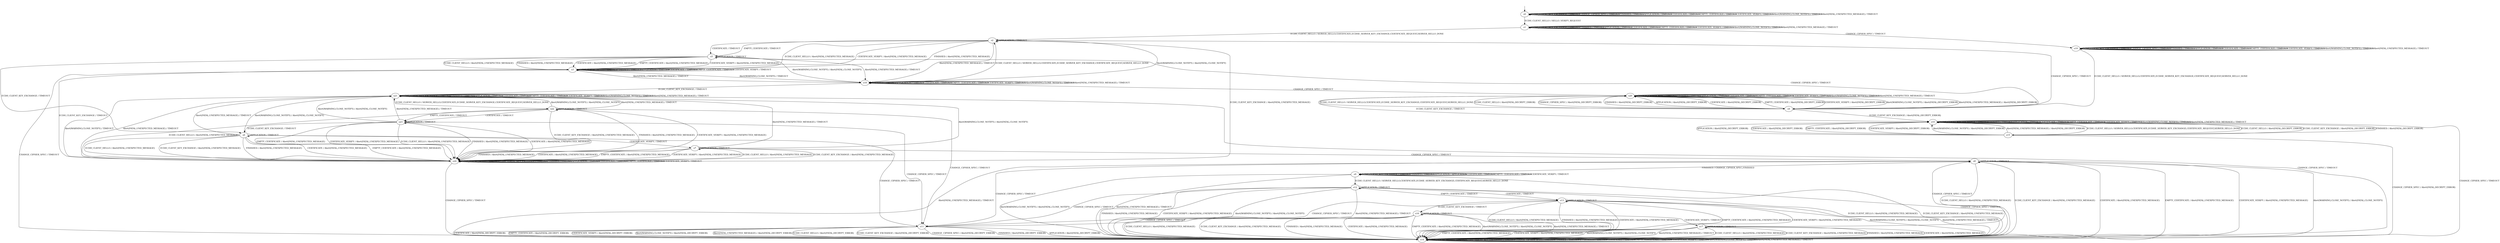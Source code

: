 digraph h5 {
s0 [label="s0"];
s1 [label="s1"];
s2 [label="s2"];
s19 [label="s19"];
s3 [label="s3"];
s4 [label="s4"];
s5 [label="s5"];
s18 [label="s18"];
s24 [label="s24"];
s6 [label="s6"];
s10 [label="s10"];
s14 [label="s14"];
s20 [label="s20"];
s7 [label="s7"];
s11 [label="s11"];
s15 [label="s15"];
s21 [label="s21"];
s8 [label="s8"];
s22 [label="s22"];
s9 [label="s9"];
s23 [label="s23"];
s12 [label="s12"];
s13 [label="s13"];
s16 [label="s16"];
s17 [label="s17"];
s0 -> s1 [label="ECDH_CLIENT_HELLO / HELLO_VERIFY_REQUEST"];
s0 -> s0 [label="ECDH_CLIENT_KEY_EXCHANGE / TIMEOUT"];
s0 -> s0 [label="CHANGE_CIPHER_SPEC / TIMEOUT"];
s0 -> s0 [label="FINISHED / TIMEOUT"];
s0 -> s0 [label="APPLICATION / TIMEOUT"];
s0 -> s0 [label="CERTIFICATE / TIMEOUT"];
s0 -> s0 [label="EMPTY_CERTIFICATE / TIMEOUT"];
s0 -> s0 [label="CERTIFICATE_VERIFY / TIMEOUT"];
s0 -> s0 [label="Alert(WARNING,CLOSE_NOTIFY) / TIMEOUT"];
s0 -> s0 [label="Alert(FATAL,UNEXPECTED_MESSAGE) / TIMEOUT"];
s1 -> s2 [label="ECDH_CLIENT_HELLO / SERVER_HELLO,CERTIFICATE,ECDHE_SERVER_KEY_EXCHANGE,CERTIFICATE_REQUEST,SERVER_HELLO_DONE"];
s1 -> s1 [label="ECDH_CLIENT_KEY_EXCHANGE / TIMEOUT"];
s1 -> s19 [label="CHANGE_CIPHER_SPEC / TIMEOUT"];
s1 -> s1 [label="FINISHED / TIMEOUT"];
s1 -> s1 [label="APPLICATION / TIMEOUT"];
s1 -> s1 [label="CERTIFICATE / TIMEOUT"];
s1 -> s1 [label="EMPTY_CERTIFICATE / TIMEOUT"];
s1 -> s1 [label="CERTIFICATE_VERIFY / TIMEOUT"];
s1 -> s1 [label="Alert(WARNING,CLOSE_NOTIFY) / TIMEOUT"];
s1 -> s1 [label="Alert(FATAL,UNEXPECTED_MESSAGE) / TIMEOUT"];
s2 -> s3 [label="ECDH_CLIENT_HELLO / Alert(FATAL,UNEXPECTED_MESSAGE)"];
s2 -> s24 [label="ECDH_CLIENT_KEY_EXCHANGE / Alert(FATAL,UNEXPECTED_MESSAGE)"];
s2 -> s4 [label="CHANGE_CIPHER_SPEC / TIMEOUT"];
s2 -> s3 [label="FINISHED / Alert(FATAL,UNEXPECTED_MESSAGE)"];
s2 -> s2 [label="APPLICATION / TIMEOUT"];
s2 -> s5 [label="CERTIFICATE / TIMEOUT"];
s2 -> s5 [label="EMPTY_CERTIFICATE / TIMEOUT"];
s2 -> s3 [label="CERTIFICATE_VERIFY / Alert(FATAL,UNEXPECTED_MESSAGE)"];
s2 -> s18 [label="Alert(WARNING,CLOSE_NOTIFY) / Alert(FATAL,CLOSE_NOTIFY)"];
s2 -> s18 [label="Alert(FATAL,UNEXPECTED_MESSAGE) / TIMEOUT"];
s19 -> s4 [label="ECDH_CLIENT_HELLO / SERVER_HELLO,CERTIFICATE,ECDHE_SERVER_KEY_EXCHANGE,CERTIFICATE_REQUEST,SERVER_HELLO_DONE"];
s19 -> s19 [label="ECDH_CLIENT_KEY_EXCHANGE / TIMEOUT"];
s19 -> s19 [label="CHANGE_CIPHER_SPEC / TIMEOUT"];
s19 -> s19 [label="FINISHED / TIMEOUT"];
s19 -> s19 [label="APPLICATION / TIMEOUT"];
s19 -> s19 [label="CERTIFICATE / TIMEOUT"];
s19 -> s19 [label="EMPTY_CERTIFICATE / TIMEOUT"];
s19 -> s19 [label="CERTIFICATE_VERIFY / TIMEOUT"];
s19 -> s19 [label="Alert(WARNING,CLOSE_NOTIFY) / TIMEOUT"];
s19 -> s19 [label="Alert(FATAL,UNEXPECTED_MESSAGE) / TIMEOUT"];
s3 -> s3 [label="ECDH_CLIENT_HELLO / TIMEOUT"];
s3 -> s24 [label="ECDH_CLIENT_KEY_EXCHANGE / TIMEOUT"];
s3 -> s14 [label="CHANGE_CIPHER_SPEC / TIMEOUT"];
s3 -> s3 [label="FINISHED / TIMEOUT"];
s3 -> s3 [label="APPLICATION / TIMEOUT"];
s3 -> s3 [label="CERTIFICATE / TIMEOUT"];
s3 -> s3 [label="EMPTY_CERTIFICATE / TIMEOUT"];
s3 -> s3 [label="CERTIFICATE_VERIFY / TIMEOUT"];
s3 -> s18 [label="Alert(WARNING,CLOSE_NOTIFY) / TIMEOUT"];
s3 -> s18 [label="Alert(FATAL,UNEXPECTED_MESSAGE) / TIMEOUT"];
s4 -> s20 [label="ECDH_CLIENT_HELLO / Alert(FATAL,DECRYPT_ERROR)"];
s4 -> s10 [label="ECDH_CLIENT_KEY_EXCHANGE / Alert(FATAL,DECRYPT_ERROR)"];
s4 -> s20 [label="CHANGE_CIPHER_SPEC / Alert(FATAL,DECRYPT_ERROR)"];
s4 -> s20 [label="FINISHED / Alert(FATAL,DECRYPT_ERROR)"];
s4 -> s20 [label="APPLICATION / Alert(FATAL,DECRYPT_ERROR)"];
s4 -> s20 [label="CERTIFICATE / Alert(FATAL,DECRYPT_ERROR)"];
s4 -> s20 [label="EMPTY_CERTIFICATE / Alert(FATAL,DECRYPT_ERROR)"];
s4 -> s20 [label="CERTIFICATE_VERIFY / Alert(FATAL,DECRYPT_ERROR)"];
s4 -> s20 [label="Alert(WARNING,CLOSE_NOTIFY) / Alert(FATAL,DECRYPT_ERROR)"];
s4 -> s20 [label="Alert(FATAL,UNEXPECTED_MESSAGE) / Alert(FATAL,DECRYPT_ERROR)"];
s5 -> s3 [label="ECDH_CLIENT_HELLO / Alert(FATAL,UNEXPECTED_MESSAGE)"];
s5 -> s6 [label="ECDH_CLIENT_KEY_EXCHANGE / TIMEOUT"];
s5 -> s4 [label="CHANGE_CIPHER_SPEC / TIMEOUT"];
s5 -> s3 [label="FINISHED / Alert(FATAL,UNEXPECTED_MESSAGE)"];
s5 -> s5 [label="APPLICATION / TIMEOUT"];
s5 -> s3 [label="CERTIFICATE / Alert(FATAL,UNEXPECTED_MESSAGE)"];
s5 -> s3 [label="EMPTY_CERTIFICATE / Alert(FATAL,UNEXPECTED_MESSAGE)"];
s5 -> s3 [label="CERTIFICATE_VERIFY / Alert(FATAL,UNEXPECTED_MESSAGE)"];
s5 -> s18 [label="Alert(WARNING,CLOSE_NOTIFY) / Alert(FATAL,CLOSE_NOTIFY)"];
s5 -> s18 [label="Alert(FATAL,UNEXPECTED_MESSAGE) / TIMEOUT"];
s18 -> s2 [label="ECDH_CLIENT_HELLO / SERVER_HELLO,CERTIFICATE,ECDHE_SERVER_KEY_EXCHANGE,CERTIFICATE_REQUEST,SERVER_HELLO_DONE"];
s18 -> s21 [label="ECDH_CLIENT_KEY_EXCHANGE / TIMEOUT"];
s18 -> s20 [label="CHANGE_CIPHER_SPEC / TIMEOUT"];
s18 -> s18 [label="FINISHED / TIMEOUT"];
s18 -> s18 [label="APPLICATION / TIMEOUT"];
s18 -> s18 [label="CERTIFICATE / TIMEOUT"];
s18 -> s18 [label="EMPTY_CERTIFICATE / TIMEOUT"];
s18 -> s18 [label="CERTIFICATE_VERIFY / TIMEOUT"];
s18 -> s18 [label="Alert(WARNING,CLOSE_NOTIFY) / TIMEOUT"];
s18 -> s18 [label="Alert(FATAL,UNEXPECTED_MESSAGE) / TIMEOUT"];
s24 -> s24 [label="ECDH_CLIENT_HELLO / TIMEOUT"];
s24 -> s24 [label="ECDH_CLIENT_KEY_EXCHANGE / TIMEOUT"];
s24 -> s14 [label="CHANGE_CIPHER_SPEC / TIMEOUT"];
s24 -> s24 [label="FINISHED / TIMEOUT"];
s24 -> s24 [label="APPLICATION / TIMEOUT"];
s24 -> s24 [label="CERTIFICATE / TIMEOUT"];
s24 -> s24 [label="EMPTY_CERTIFICATE / TIMEOUT"];
s24 -> s24 [label="CERTIFICATE_VERIFY / TIMEOUT"];
s24 -> s21 [label="Alert(WARNING,CLOSE_NOTIFY) / TIMEOUT"];
s24 -> s21 [label="Alert(FATAL,UNEXPECTED_MESSAGE) / TIMEOUT"];
s6 -> s24 [label="ECDH_CLIENT_HELLO / Alert(FATAL,UNEXPECTED_MESSAGE)"];
s6 -> s24 [label="ECDH_CLIENT_KEY_EXCHANGE / Alert(FATAL,UNEXPECTED_MESSAGE)"];
s6 -> s11 [label="CHANGE_CIPHER_SPEC / TIMEOUT"];
s6 -> s24 [label="FINISHED / Alert(FATAL,UNEXPECTED_MESSAGE)"];
s6 -> s6 [label="APPLICATION / TIMEOUT"];
s6 -> s24 [label="CERTIFICATE / Alert(FATAL,UNEXPECTED_MESSAGE)"];
s6 -> s24 [label="EMPTY_CERTIFICATE / Alert(FATAL,UNEXPECTED_MESSAGE)"];
s6 -> s7 [label="CERTIFICATE_VERIFY / TIMEOUT"];
s6 -> s21 [label="Alert(WARNING,CLOSE_NOTIFY) / Alert(FATAL,CLOSE_NOTIFY)"];
s6 -> s21 [label="Alert(FATAL,UNEXPECTED_MESSAGE) / TIMEOUT"];
s10 -> s15 [label="ECDH_CLIENT_HELLO / SERVER_HELLO,CERTIFICATE,ECDHE_SERVER_KEY_EXCHANGE,CERTIFICATE_REQUEST,SERVER_HELLO_DONE"];
s10 -> s10 [label="ECDH_CLIENT_KEY_EXCHANGE / TIMEOUT"];
s10 -> s14 [label="CHANGE_CIPHER_SPEC / TIMEOUT"];
s10 -> s10 [label="FINISHED / TIMEOUT"];
s10 -> s10 [label="APPLICATION / TIMEOUT"];
s10 -> s10 [label="CERTIFICATE / TIMEOUT"];
s10 -> s10 [label="EMPTY_CERTIFICATE / TIMEOUT"];
s10 -> s10 [label="CERTIFICATE_VERIFY / TIMEOUT"];
s10 -> s10 [label="Alert(WARNING,CLOSE_NOTIFY) / TIMEOUT"];
s10 -> s10 [label="Alert(FATAL,UNEXPECTED_MESSAGE) / TIMEOUT"];
s14 -> s14 [label="ECDH_CLIENT_HELLO / TIMEOUT"];
s14 -> s14 [label="ECDH_CLIENT_KEY_EXCHANGE / TIMEOUT"];
s14 -> s14 [label="CHANGE_CIPHER_SPEC / TIMEOUT"];
s14 -> s14 [label="FINISHED / TIMEOUT"];
s14 -> s14 [label="APPLICATION / TIMEOUT"];
s14 -> s14 [label="CERTIFICATE / TIMEOUT"];
s14 -> s14 [label="EMPTY_CERTIFICATE / TIMEOUT"];
s14 -> s14 [label="CERTIFICATE_VERIFY / TIMEOUT"];
s14 -> s14 [label="Alert(WARNING,CLOSE_NOTIFY) / TIMEOUT"];
s14 -> s14 [label="Alert(FATAL,UNEXPECTED_MESSAGE) / TIMEOUT"];
s20 -> s4 [label="ECDH_CLIENT_HELLO / SERVER_HELLO,CERTIFICATE,ECDHE_SERVER_KEY_EXCHANGE,CERTIFICATE_REQUEST,SERVER_HELLO_DONE"];
s20 -> s10 [label="ECDH_CLIENT_KEY_EXCHANGE / TIMEOUT"];
s20 -> s20 [label="CHANGE_CIPHER_SPEC / TIMEOUT"];
s20 -> s20 [label="FINISHED / TIMEOUT"];
s20 -> s20 [label="APPLICATION / TIMEOUT"];
s20 -> s20 [label="CERTIFICATE / TIMEOUT"];
s20 -> s20 [label="EMPTY_CERTIFICATE / TIMEOUT"];
s20 -> s20 [label="CERTIFICATE_VERIFY / TIMEOUT"];
s20 -> s20 [label="Alert(WARNING,CLOSE_NOTIFY) / TIMEOUT"];
s20 -> s20 [label="Alert(FATAL,UNEXPECTED_MESSAGE) / TIMEOUT"];
s7 -> s24 [label="ECDH_CLIENT_HELLO / Alert(FATAL,UNEXPECTED_MESSAGE)"];
s7 -> s24 [label="ECDH_CLIENT_KEY_EXCHANGE / Alert(FATAL,UNEXPECTED_MESSAGE)"];
s7 -> s8 [label="CHANGE_CIPHER_SPEC / TIMEOUT"];
s7 -> s24 [label="FINISHED / Alert(FATAL,UNEXPECTED_MESSAGE)"];
s7 -> s7 [label="APPLICATION / TIMEOUT"];
s7 -> s24 [label="CERTIFICATE / Alert(FATAL,UNEXPECTED_MESSAGE)"];
s7 -> s24 [label="EMPTY_CERTIFICATE / Alert(FATAL,UNEXPECTED_MESSAGE)"];
s7 -> s24 [label="CERTIFICATE_VERIFY / Alert(FATAL,UNEXPECTED_MESSAGE)"];
s7 -> s21 [label="Alert(WARNING,CLOSE_NOTIFY) / Alert(FATAL,CLOSE_NOTIFY)"];
s7 -> s21 [label="Alert(FATAL,UNEXPECTED_MESSAGE) / TIMEOUT"];
s11 -> s14 [label="ECDH_CLIENT_HELLO / Alert(FATAL,DECRYPT_ERROR)"];
s11 -> s14 [label="ECDH_CLIENT_KEY_EXCHANGE / Alert(FATAL,DECRYPT_ERROR)"];
s11 -> s14 [label="CHANGE_CIPHER_SPEC / Alert(FATAL,DECRYPT_ERROR)"];
s11 -> s14 [label="FINISHED / Alert(FATAL,DECRYPT_ERROR)"];
s11 -> s14 [label="APPLICATION / Alert(FATAL,DECRYPT_ERROR)"];
s11 -> s14 [label="CERTIFICATE / Alert(FATAL,DECRYPT_ERROR)"];
s11 -> s14 [label="EMPTY_CERTIFICATE / Alert(FATAL,DECRYPT_ERROR)"];
s11 -> s14 [label="CERTIFICATE_VERIFY / Alert(FATAL,DECRYPT_ERROR)"];
s11 -> s14 [label="Alert(WARNING,CLOSE_NOTIFY) / Alert(FATAL,DECRYPT_ERROR)"];
s11 -> s14 [label="Alert(FATAL,UNEXPECTED_MESSAGE) / Alert(FATAL,DECRYPT_ERROR)"];
s15 -> s10 [label="ECDH_CLIENT_HELLO / Alert(FATAL,DECRYPT_ERROR)"];
s15 -> s10 [label="ECDH_CLIENT_KEY_EXCHANGE / Alert(FATAL,DECRYPT_ERROR)"];
s15 -> s14 [label="CHANGE_CIPHER_SPEC / Alert(FATAL,DECRYPT_ERROR)"];
s15 -> s10 [label="FINISHED / Alert(FATAL,DECRYPT_ERROR)"];
s15 -> s10 [label="APPLICATION / Alert(FATAL,DECRYPT_ERROR)"];
s15 -> s10 [label="CERTIFICATE / Alert(FATAL,DECRYPT_ERROR)"];
s15 -> s10 [label="EMPTY_CERTIFICATE / Alert(FATAL,DECRYPT_ERROR)"];
s15 -> s10 [label="CERTIFICATE_VERIFY / Alert(FATAL,DECRYPT_ERROR)"];
s15 -> s10 [label="Alert(WARNING,CLOSE_NOTIFY) / Alert(FATAL,DECRYPT_ERROR)"];
s15 -> s10 [label="Alert(FATAL,UNEXPECTED_MESSAGE) / Alert(FATAL,DECRYPT_ERROR)"];
s21 -> s22 [label="ECDH_CLIENT_HELLO / SERVER_HELLO,CERTIFICATE,ECDHE_SERVER_KEY_EXCHANGE,CERTIFICATE_REQUEST,SERVER_HELLO_DONE"];
s21 -> s21 [label="ECDH_CLIENT_KEY_EXCHANGE / TIMEOUT"];
s21 -> s14 [label="CHANGE_CIPHER_SPEC / TIMEOUT"];
s21 -> s21 [label="FINISHED / TIMEOUT"];
s21 -> s21 [label="APPLICATION / TIMEOUT"];
s21 -> s21 [label="CERTIFICATE / TIMEOUT"];
s21 -> s21 [label="EMPTY_CERTIFICATE / TIMEOUT"];
s21 -> s21 [label="CERTIFICATE_VERIFY / TIMEOUT"];
s21 -> s21 [label="Alert(WARNING,CLOSE_NOTIFY) / TIMEOUT"];
s21 -> s21 [label="Alert(FATAL,UNEXPECTED_MESSAGE) / TIMEOUT"];
s8 -> s14 [label="ECDH_CLIENT_HELLO / Alert(FATAL,UNEXPECTED_MESSAGE)"];
s8 -> s14 [label="ECDH_CLIENT_KEY_EXCHANGE / Alert(FATAL,UNEXPECTED_MESSAGE)"];
s8 -> s11 [label="CHANGE_CIPHER_SPEC / TIMEOUT"];
s8 -> s9 [label="FINISHED / CHANGE_CIPHER_SPEC,FINISHED"];
s8 -> s8 [label="APPLICATION / TIMEOUT"];
s8 -> s14 [label="CERTIFICATE / Alert(FATAL,UNEXPECTED_MESSAGE)"];
s8 -> s14 [label="EMPTY_CERTIFICATE / Alert(FATAL,UNEXPECTED_MESSAGE)"];
s8 -> s14 [label="CERTIFICATE_VERIFY / Alert(FATAL,UNEXPECTED_MESSAGE)"];
s8 -> s14 [label="Alert(WARNING,CLOSE_NOTIFY) / Alert(FATAL,CLOSE_NOTIFY)"];
s8 -> s14 [label="Alert(FATAL,UNEXPECTED_MESSAGE) / TIMEOUT"];
s22 -> s24 [label="ECDH_CLIENT_HELLO / Alert(FATAL,UNEXPECTED_MESSAGE)"];
s22 -> s24 [label="ECDH_CLIENT_KEY_EXCHANGE / Alert(FATAL,UNEXPECTED_MESSAGE)"];
s22 -> s11 [label="CHANGE_CIPHER_SPEC / TIMEOUT"];
s22 -> s24 [label="FINISHED / Alert(FATAL,UNEXPECTED_MESSAGE)"];
s22 -> s22 [label="APPLICATION / TIMEOUT"];
s22 -> s23 [label="CERTIFICATE / TIMEOUT"];
s22 -> s23 [label="EMPTY_CERTIFICATE / TIMEOUT"];
s22 -> s24 [label="CERTIFICATE_VERIFY / Alert(FATAL,UNEXPECTED_MESSAGE)"];
s22 -> s21 [label="Alert(WARNING,CLOSE_NOTIFY) / Alert(FATAL,CLOSE_NOTIFY)"];
s22 -> s21 [label="Alert(FATAL,UNEXPECTED_MESSAGE) / TIMEOUT"];
s9 -> s12 [label="ECDH_CLIENT_HELLO / SERVER_HELLO,CERTIFICATE,ECDHE_SERVER_KEY_EXCHANGE,CERTIFICATE_REQUEST,SERVER_HELLO_DONE"];
s9 -> s9 [label="ECDH_CLIENT_KEY_EXCHANGE / TIMEOUT"];
s9 -> s14 [label="CHANGE_CIPHER_SPEC / TIMEOUT"];
s9 -> s9 [label="FINISHED / TIMEOUT"];
s9 -> s9 [label="APPLICATION / APPLICATION"];
s9 -> s9 [label="CERTIFICATE / TIMEOUT"];
s9 -> s9 [label="EMPTY_CERTIFICATE / TIMEOUT"];
s9 -> s9 [label="CERTIFICATE_VERIFY / TIMEOUT"];
s9 -> s14 [label="Alert(WARNING,CLOSE_NOTIFY) / Alert(FATAL,CLOSE_NOTIFY)"];
s9 -> s14 [label="Alert(FATAL,UNEXPECTED_MESSAGE) / TIMEOUT"];
s23 -> s24 [label="ECDH_CLIENT_HELLO / Alert(FATAL,UNEXPECTED_MESSAGE)"];
s23 -> s6 [label="ECDH_CLIENT_KEY_EXCHANGE / TIMEOUT"];
s23 -> s11 [label="CHANGE_CIPHER_SPEC / TIMEOUT"];
s23 -> s24 [label="FINISHED / Alert(FATAL,UNEXPECTED_MESSAGE)"];
s23 -> s23 [label="APPLICATION / TIMEOUT"];
s23 -> s24 [label="CERTIFICATE / Alert(FATAL,UNEXPECTED_MESSAGE)"];
s23 -> s24 [label="EMPTY_CERTIFICATE / Alert(FATAL,UNEXPECTED_MESSAGE)"];
s23 -> s24 [label="CERTIFICATE_VERIFY / Alert(FATAL,UNEXPECTED_MESSAGE)"];
s23 -> s21 [label="Alert(WARNING,CLOSE_NOTIFY) / Alert(FATAL,CLOSE_NOTIFY)"];
s23 -> s21 [label="Alert(FATAL,UNEXPECTED_MESSAGE) / TIMEOUT"];
s12 -> s14 [label="ECDH_CLIENT_HELLO / Alert(FATAL,UNEXPECTED_MESSAGE)"];
s12 -> s14 [label="ECDH_CLIENT_KEY_EXCHANGE / Alert(FATAL,UNEXPECTED_MESSAGE)"];
s12 -> s11 [label="CHANGE_CIPHER_SPEC / TIMEOUT"];
s12 -> s14 [label="FINISHED / Alert(FATAL,UNEXPECTED_MESSAGE)"];
s12 -> s12 [label="APPLICATION / TIMEOUT"];
s12 -> s13 [label="CERTIFICATE / TIMEOUT"];
s12 -> s13 [label="EMPTY_CERTIFICATE / TIMEOUT"];
s12 -> s14 [label="CERTIFICATE_VERIFY / Alert(FATAL,UNEXPECTED_MESSAGE)"];
s12 -> s14 [label="Alert(WARNING,CLOSE_NOTIFY) / Alert(FATAL,CLOSE_NOTIFY)"];
s12 -> s14 [label="Alert(FATAL,UNEXPECTED_MESSAGE) / TIMEOUT"];
s13 -> s14 [label="ECDH_CLIENT_HELLO / Alert(FATAL,UNEXPECTED_MESSAGE)"];
s13 -> s16 [label="ECDH_CLIENT_KEY_EXCHANGE / TIMEOUT"];
s13 -> s11 [label="CHANGE_CIPHER_SPEC / TIMEOUT"];
s13 -> s14 [label="FINISHED / Alert(FATAL,UNEXPECTED_MESSAGE)"];
s13 -> s13 [label="APPLICATION / TIMEOUT"];
s13 -> s14 [label="CERTIFICATE / Alert(FATAL,UNEXPECTED_MESSAGE)"];
s13 -> s14 [label="EMPTY_CERTIFICATE / Alert(FATAL,UNEXPECTED_MESSAGE)"];
s13 -> s14 [label="CERTIFICATE_VERIFY / Alert(FATAL,UNEXPECTED_MESSAGE)"];
s13 -> s14 [label="Alert(WARNING,CLOSE_NOTIFY) / Alert(FATAL,CLOSE_NOTIFY)"];
s13 -> s14 [label="Alert(FATAL,UNEXPECTED_MESSAGE) / TIMEOUT"];
s16 -> s14 [label="ECDH_CLIENT_HELLO / Alert(FATAL,UNEXPECTED_MESSAGE)"];
s16 -> s14 [label="ECDH_CLIENT_KEY_EXCHANGE / Alert(FATAL,UNEXPECTED_MESSAGE)"];
s16 -> s11 [label="CHANGE_CIPHER_SPEC / TIMEOUT"];
s16 -> s14 [label="FINISHED / Alert(FATAL,UNEXPECTED_MESSAGE)"];
s16 -> s16 [label="APPLICATION / TIMEOUT"];
s16 -> s14 [label="CERTIFICATE / Alert(FATAL,UNEXPECTED_MESSAGE)"];
s16 -> s14 [label="EMPTY_CERTIFICATE / Alert(FATAL,UNEXPECTED_MESSAGE)"];
s16 -> s17 [label="CERTIFICATE_VERIFY / TIMEOUT"];
s16 -> s14 [label="Alert(WARNING,CLOSE_NOTIFY) / Alert(FATAL,CLOSE_NOTIFY)"];
s16 -> s14 [label="Alert(FATAL,UNEXPECTED_MESSAGE) / TIMEOUT"];
s17 -> s14 [label="ECDH_CLIENT_HELLO / Alert(FATAL,UNEXPECTED_MESSAGE)"];
s17 -> s14 [label="ECDH_CLIENT_KEY_EXCHANGE / Alert(FATAL,UNEXPECTED_MESSAGE)"];
s17 -> s8 [label="CHANGE_CIPHER_SPEC / TIMEOUT"];
s17 -> s14 [label="FINISHED / Alert(FATAL,UNEXPECTED_MESSAGE)"];
s17 -> s17 [label="APPLICATION / TIMEOUT"];
s17 -> s14 [label="CERTIFICATE / Alert(FATAL,UNEXPECTED_MESSAGE)"];
s17 -> s14 [label="EMPTY_CERTIFICATE / Alert(FATAL,UNEXPECTED_MESSAGE)"];
s17 -> s14 [label="CERTIFICATE_VERIFY / Alert(FATAL,UNEXPECTED_MESSAGE)"];
s17 -> s14 [label="Alert(WARNING,CLOSE_NOTIFY) / Alert(FATAL,CLOSE_NOTIFY)"];
s17 -> s14 [label="Alert(FATAL,UNEXPECTED_MESSAGE) / TIMEOUT"];
__start0 [shape=none, label=""];
__start0 -> s0 [label=""];
}
